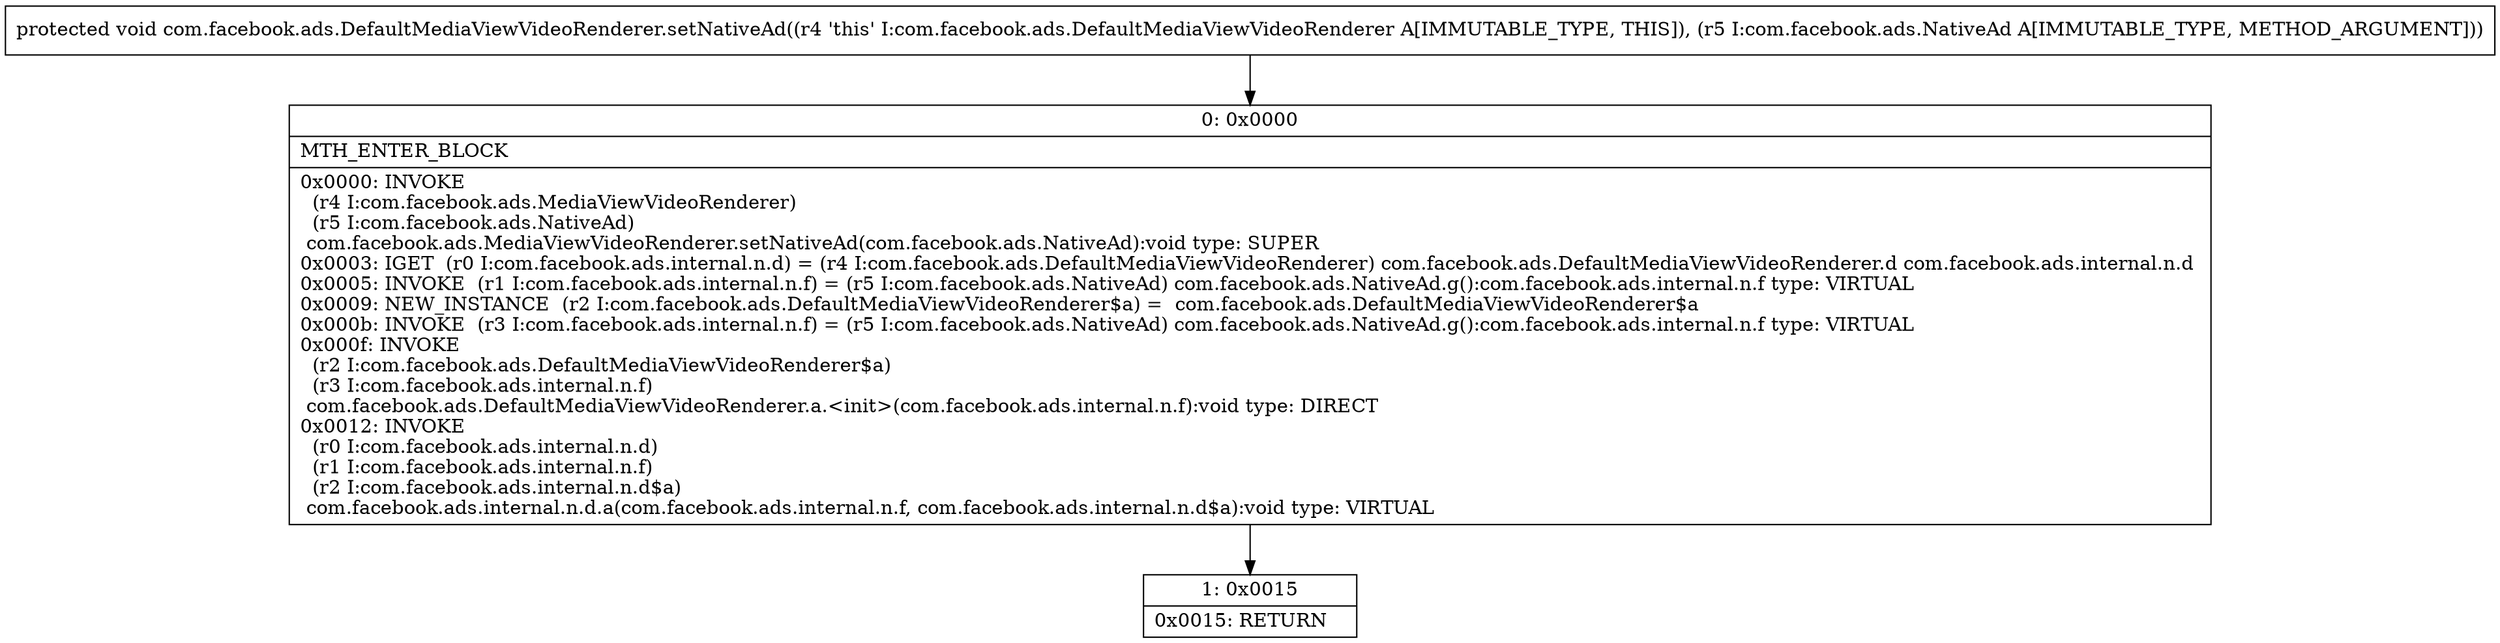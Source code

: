 digraph "CFG forcom.facebook.ads.DefaultMediaViewVideoRenderer.setNativeAd(Lcom\/facebook\/ads\/NativeAd;)V" {
Node_0 [shape=record,label="{0\:\ 0x0000|MTH_ENTER_BLOCK\l|0x0000: INVOKE  \l  (r4 I:com.facebook.ads.MediaViewVideoRenderer)\l  (r5 I:com.facebook.ads.NativeAd)\l com.facebook.ads.MediaViewVideoRenderer.setNativeAd(com.facebook.ads.NativeAd):void type: SUPER \l0x0003: IGET  (r0 I:com.facebook.ads.internal.n.d) = (r4 I:com.facebook.ads.DefaultMediaViewVideoRenderer) com.facebook.ads.DefaultMediaViewVideoRenderer.d com.facebook.ads.internal.n.d \l0x0005: INVOKE  (r1 I:com.facebook.ads.internal.n.f) = (r5 I:com.facebook.ads.NativeAd) com.facebook.ads.NativeAd.g():com.facebook.ads.internal.n.f type: VIRTUAL \l0x0009: NEW_INSTANCE  (r2 I:com.facebook.ads.DefaultMediaViewVideoRenderer$a) =  com.facebook.ads.DefaultMediaViewVideoRenderer$a \l0x000b: INVOKE  (r3 I:com.facebook.ads.internal.n.f) = (r5 I:com.facebook.ads.NativeAd) com.facebook.ads.NativeAd.g():com.facebook.ads.internal.n.f type: VIRTUAL \l0x000f: INVOKE  \l  (r2 I:com.facebook.ads.DefaultMediaViewVideoRenderer$a)\l  (r3 I:com.facebook.ads.internal.n.f)\l com.facebook.ads.DefaultMediaViewVideoRenderer.a.\<init\>(com.facebook.ads.internal.n.f):void type: DIRECT \l0x0012: INVOKE  \l  (r0 I:com.facebook.ads.internal.n.d)\l  (r1 I:com.facebook.ads.internal.n.f)\l  (r2 I:com.facebook.ads.internal.n.d$a)\l com.facebook.ads.internal.n.d.a(com.facebook.ads.internal.n.f, com.facebook.ads.internal.n.d$a):void type: VIRTUAL \l}"];
Node_1 [shape=record,label="{1\:\ 0x0015|0x0015: RETURN   \l}"];
MethodNode[shape=record,label="{protected void com.facebook.ads.DefaultMediaViewVideoRenderer.setNativeAd((r4 'this' I:com.facebook.ads.DefaultMediaViewVideoRenderer A[IMMUTABLE_TYPE, THIS]), (r5 I:com.facebook.ads.NativeAd A[IMMUTABLE_TYPE, METHOD_ARGUMENT])) }"];
MethodNode -> Node_0;
Node_0 -> Node_1;
}

